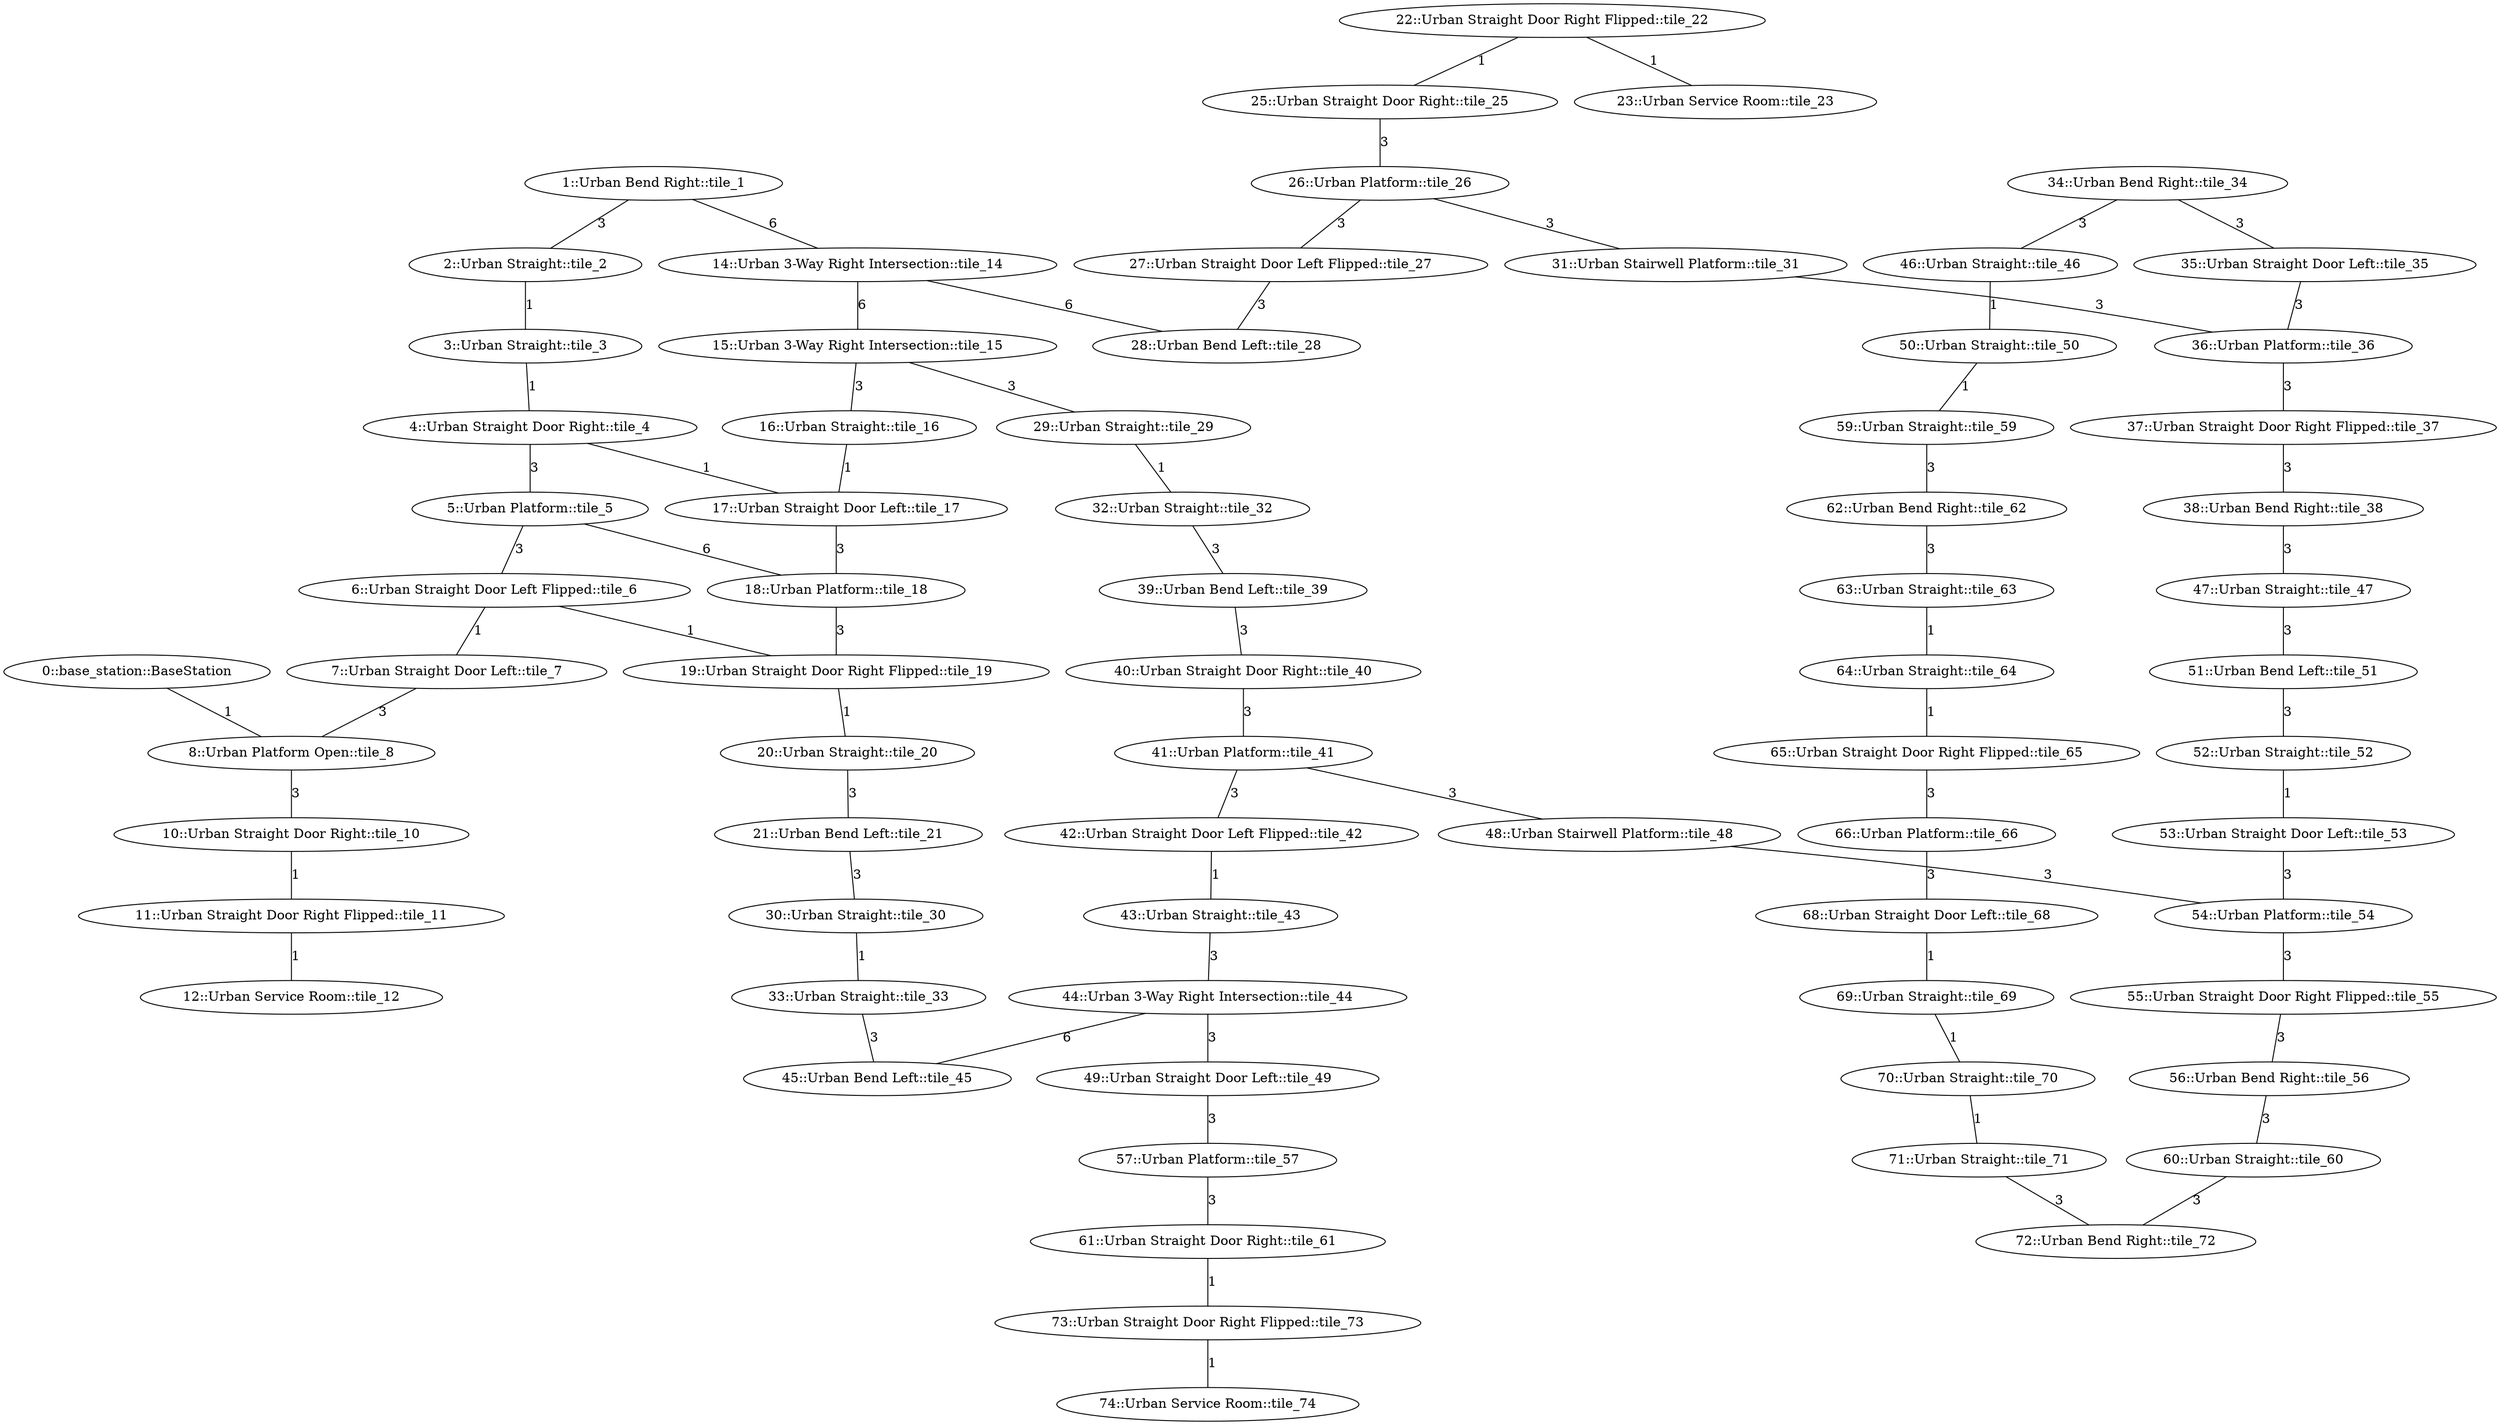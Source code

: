 /* Visibility graph for urban_qual.tsv */
/* Generated with the tile_tsv.py script: */
/*   tile_tsv.py urban_qual.tsv -\-graph-file urban_qual.dot -\-world-file urban_qual.sdf -\-world-name urban_qual -\-scale_x 40 -\-scale_y 40 -\-urban -\-y0 32 -\-x0 -480 */

graph {
  /* ==== Vertices ==== */

  /* Base station / Staging area */
  0   [label="0::base_station::BaseStation"];

  1   [label="1::Urban Bend Right::tile_1"];
  2   [label="2::Urban Straight::tile_2"];
  3   [label="3::Urban Straight::tile_3"];
  4   [label="4::Urban Straight Door Right::tile_4"];
  5   [label="5::Urban Platform::tile_5"];
  6   [label="6::Urban Straight Door Left Flipped::tile_6"];
  7   [label="7::Urban Straight Door Left::tile_7"];
  8   [label="8::Urban Platform Open::tile_8"];
  10  [label="10::Urban Straight Door Right::tile_10"];
  11  [label="11::Urban Straight Door Right Flipped::tile_11"];
  12  [label="12::Urban Service Room::tile_12"];
  14  [label="14::Urban 3-Way Right Intersection::tile_14"];
  15  [label="15::Urban 3-Way Right Intersection::tile_15"];
  16  [label="16::Urban Straight::tile_16"];
  17  [label="17::Urban Straight Door Left::tile_17"];
  18  [label="18::Urban Platform::tile_18"];
  19  [label="19::Urban Straight Door Right Flipped::tile_19"];
  20  [label="20::Urban Straight::tile_20"];
  21  [label="21::Urban Bend Left::tile_21"];
  22  [label="22::Urban Straight Door Right Flipped::tile_22"];
  23  [label="23::Urban Service Room::tile_23"];
  25  [label="25::Urban Straight Door Right::tile_25"];
  26  [label="26::Urban Platform::tile_26"];
  27  [label="27::Urban Straight Door Left Flipped::tile_27"];
  28  [label="28::Urban Bend Left::tile_28"];
  29  [label="29::Urban Straight::tile_29"];
  30  [label="30::Urban Straight::tile_30"];
  31  [label="31::Urban Stairwell Platform::tile_31"];
  32  [label="32::Urban Straight::tile_32"];
  33  [label="33::Urban Straight::tile_33"];
  34  [label="34::Urban Bend Right::tile_34"];
  35  [label="35::Urban Straight Door Left::tile_35"];
  36  [label="36::Urban Platform::tile_36"];
  37  [label="37::Urban Straight Door Right Flipped::tile_37"];
  38  [label="38::Urban Bend Right::tile_38"];
  39  [label="39::Urban Bend Left::tile_39"];
  40  [label="40::Urban Straight Door Right::tile_40"];
  41  [label="41::Urban Platform::tile_41"];
  42  [label="42::Urban Straight Door Left Flipped::tile_42"];
  43  [label="43::Urban Straight::tile_43"];
  44  [label="44::Urban 3-Way Right Intersection::tile_44"];
  45  [label="45::Urban Bend Left::tile_45"];
  46  [label="46::Urban Straight::tile_46"];
  47  [label="47::Urban Straight::tile_47"];
  48  [label="48::Urban Stairwell Platform::tile_48"];
  49  [label="49::Urban Straight Door Left::tile_49"];
  50  [label="50::Urban Straight::tile_50"];
  51  [label="51::Urban Bend Left::tile_51"];
  52  [label="52::Urban Straight::tile_52"];
  53  [label="53::Urban Straight Door Left::tile_53"];
  54  [label="54::Urban Platform::tile_54"];
  55  [label="55::Urban Straight Door Right Flipped::tile_55"];
  56  [label="56::Urban Bend Right::tile_56"];
  57  [label="57::Urban Platform::tile_57"];
  59  [label="59::Urban Straight::tile_59"];
  60  [label="60::Urban Straight::tile_60"];
  61  [label="61::Urban Straight Door Right::tile_61"];
  62  [label="62::Urban Bend Right::tile_62"];
  63  [label="63::Urban Straight::tile_63"];
  64  [label="64::Urban Straight::tile_64"];
  65  [label="65::Urban Straight Door Right Flipped::tile_65"];
  66  [label="66::Urban Platform::tile_66"];
  68  [label="68::Urban Straight Door Left::tile_68"];
  69  [label="69::Urban Straight::tile_69"];
  70  [label="70::Urban Straight::tile_70"];
  71  [label="71::Urban Straight::tile_71"];
  72  [label="72::Urban Bend Right::tile_72"];
  73  [label="73::Urban Straight Door Right Flipped::tile_73"];
  74  [label="74::Urban Service Room::tile_74"];

  /* ==== Edges ==== */

  /* Base station */
  0  -- 8   [label=1];
  1  -- 2   [label=3];
  1  -- 14  [label=6];
  2  -- 3   [label=1];
  3  -- 4   [label=1];
  4  -- 5   [label=3];
  4  -- 17  [label=1];
  5  -- 6   [label=3];
  5  -- 18  [label=6];
  6  -- 7   [label=1];
  6  -- 19  [label=1];
  7  -- 8   [label=3];
  8  -- 10  [label=3];
  10 -- 11  [label=1];
  14 -- 15  [label=6];  /* Intersection */
  14 -- 28  [label=6];  /* Intersection */
  15 -- 16  [label=3];  /* Intersection */
  15 -- 29  [label=3];  /* Intersection */
  16 -- 17  [label=1];
  17 -- 18  [label=3];
  18 -- 19  [label=3];
  19 -- 20  [label=1];
  20 -- 21  [label=3];
  21 -- 30  [label=3];
  22 -- 25  [label=1];
  25 -- 26  [label=3];
  26 -- 27  [label=3];
  26 -- 31  [label=3];
  27 -- 28  [label=3];
  29 -- 32  [label=1];
  30 -- 33  [label=1];
  31 -- 36  [label=3];
  32 -- 39  [label=3];
  33 -- 45  [label=3];
  34 -- 35  [label=3];
  34 -- 46  [label=3];
  35 -- 36  [label=3];
  36 -- 37  [label=3];
  37 -- 38  [label=3];
  38 -- 47  [label=3];
  39 -- 40  [label=3];
  40 -- 41  [label=3];
  41 -- 42  [label=3];
  41 -- 48  [label=3];
  42 -- 43  [label=1];
  43 -- 44  [label=3];
  44 -- 45  [label=6];  /* Intersection */
  44 -- 49  [label=3];  /* Intersection */
  46 -- 50  [label=1];
  47 -- 51  [label=3];
  48 -- 54  [label=3];
  49 -- 57  [label=3];
  50 -- 59  [label=1];
  51 -- 52  [label=3];
  52 -- 53  [label=1];
  53 -- 54  [label=3];
  54 -- 55  [label=3];
  55 -- 56  [label=3];
  56 -- 60  [label=3];
  57 -- 61  [label=3];
  59 -- 62  [label=3];
  60 -- 72  [label=3];
  61 -- 73  [label=1];
  62 -- 63  [label=3];
  63 -- 64  [label=1];
  64 -- 65  [label=1];
  65 -- 66  [label=3];
  66 -- 68  [label=3];
  68 -- 69  [label=1];
  69 -- 70  [label=1];
  70 -- 71  [label=1];
  71 -- 72  [label=3];
  11 -- 12  [label=1];
  22 -- 23  [label=1];
  73 -- 74  [label=1];
}
